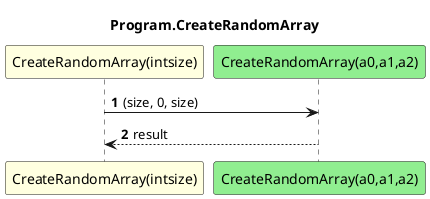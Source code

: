 @startuml Program.CreateRandomArray
title Program.CreateRandomArray
participant "CreateRandomArray(intsize)" as CreateRandomArray_p0 #LightYellow
participant "CreateRandomArray(a0,a1,a2)" as CreateRandomArray_a0_a1_a2 #LightGreen
autonumber
CreateRandomArray_p0 -> CreateRandomArray_a0_a1_a2 : (size, 0, size)
CreateRandomArray_a0_a1_a2 --> CreateRandomArray_p0 : result
@enduml
